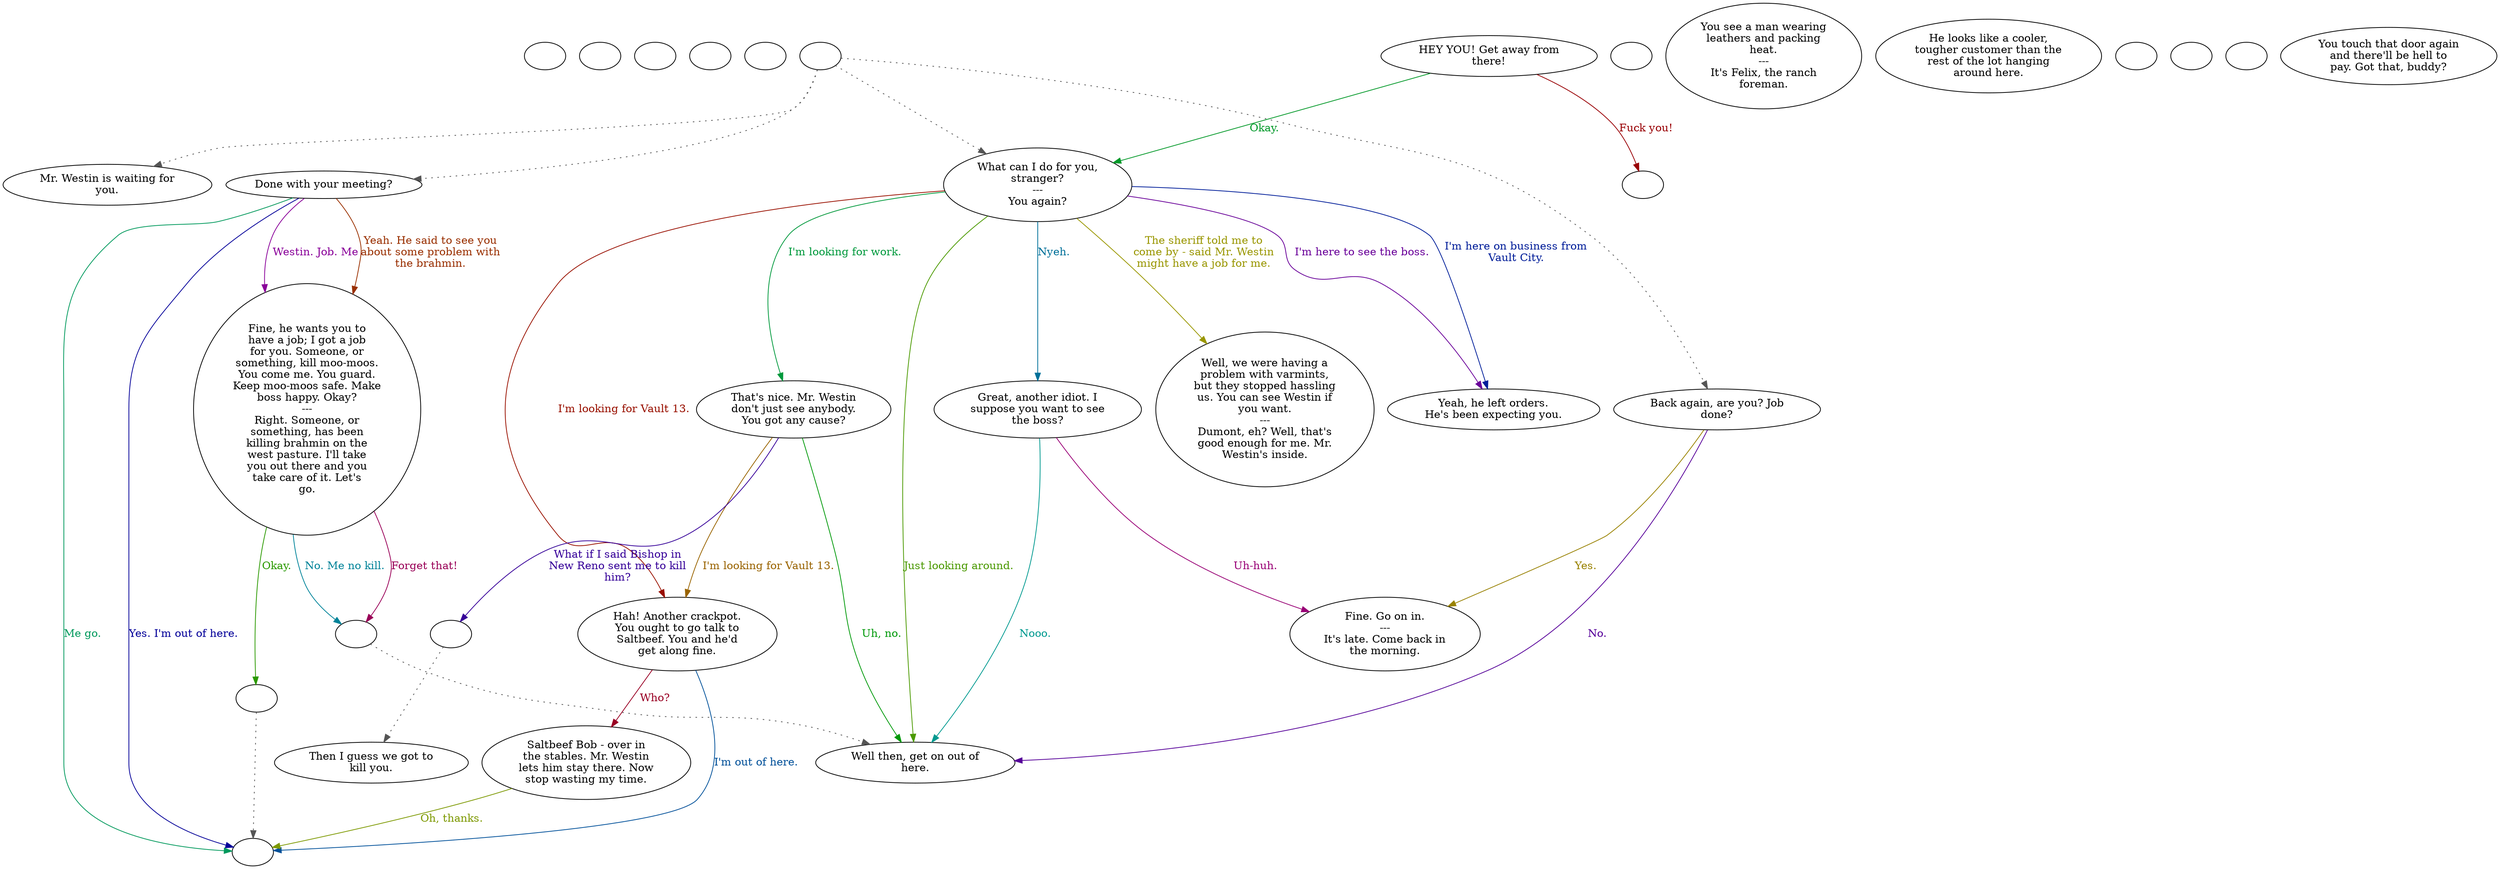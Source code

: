 digraph scfelix {
  "checkPartyMembersNearDoor" [style=filled       fillcolor="#FFFFFF"       color="#000000"]
  "checkPartyMembersNearDoor" [label=""]
  "getTimeBit" [style=filled       fillcolor="#FFFFFF"       color="#000000"]
  "getTimeBit" [label=""]
  "start" [style=filled       fillcolor="#FFFFFF"       color="#000000"]
  "start" [label=""]
  "critter_p_proc" [style=filled       fillcolor="#FFFFFF"       color="#000000"]
  "critter_p_proc" [label=""]
  "pickup_p_proc" [style=filled       fillcolor="#FFFFFF"       color="#000000"]
  "pickup_p_proc" [label=""]
  "talk_p_proc" [style=filled       fillcolor="#FFFFFF"       color="#000000"]
  "talk_p_proc" -> "Node010" [style=dotted color="#555555"]
  "talk_p_proc" -> "Node012" [style=dotted color="#555555"]
  "talk_p_proc" -> "Node015" [style=dotted color="#555555"]
  "talk_p_proc" -> "Node001" [style=dotted color="#555555"]
  "talk_p_proc" [label=""]
  "destroy_p_proc" [style=filled       fillcolor="#FFFFFF"       color="#000000"]
  "destroy_p_proc" [label=""]
  "look_at_p_proc" [style=filled       fillcolor="#FFFFFF"       color="#000000"]
  "look_at_p_proc" [label="You see a man wearing\nleathers and packing\nheat.\n---\nIt's Felix, the ranch\nforeman."]
  "description_p_proc" [style=filled       fillcolor="#FFFFFF"       color="#000000"]
  "description_p_proc" [label="He looks like a cooler,\ntougher customer than the\nrest of the lot hanging\naround here."]
  "use_skill_on_p_proc" [style=filled       fillcolor="#FFFFFF"       color="#000000"]
  "use_skill_on_p_proc" [label=""]
  "damage_p_proc" [style=filled       fillcolor="#FFFFFF"       color="#000000"]
  "damage_p_proc" [label=""]
  "map_enter_p_proc" [style=filled       fillcolor="#FFFFFF"       color="#000000"]
  "map_enter_p_proc" [label=""]
  "Node998" [style=filled       fillcolor="#FFFFFF"       color="#000000"]
  "Node998" [label=""]
  "Node999" [style=filled       fillcolor="#FFFFFF"       color="#000000"]
  "Node999" [label=""]
  "Node001" [style=filled       fillcolor="#FFFFFF"       color="#000000"]
  "Node001" [label="What can I do for you,\nstranger?\n---\nYou again?"]
  "Node001" -> "Node002" [label="Nyeh." color="#007099" fontcolor="#007099"]
  "Node001" -> "Node005" [label="The sheriff told me to\ncome by - said Mr. Westin\nmight have a job for me." color="#999600" fontcolor="#999600"]
  "Node001" -> "Node013" [label="I'm here to see the boss." color="#690099" fontcolor="#690099"]
  "Node001" -> "Node006" [label="I'm looking for work." color="#00993C" fontcolor="#00993C"]
  "Node001" -> "Node007" [label="I'm looking for Vault 13." color="#991000" fontcolor="#991000"]
  "Node001" -> "Node013" [label="I'm here on business from\nVault City." color="#001D99" fontcolor="#001D99"]
  "Node001" -> "Node004" [label="Just looking around." color="#4A9900" fontcolor="#4A9900"]
  "Node002" [style=filled       fillcolor="#FFFFFF"       color="#000000"]
  "Node002" [label="Great, another idiot. I\nsuppose you want to see\nthe boss?"]
  "Node002" -> "Node003" [label="Uh-huh." color="#990076" fontcolor="#990076"]
  "Node002" -> "Node004" [label="Nooo." color="#00998F" fontcolor="#00998F"]
  "Node003" [style=filled       fillcolor="#FFFFFF"       color="#000000"]
  "Node003" [label="Fine. Go on in.\n---\nIt's late. Come back in\nthe morning."]
  "Node004" [style=filled       fillcolor="#FFFFFF"       color="#000000"]
  "Node004" [label="Well then, get on out of\nhere."]
  "Node005" [style=filled       fillcolor="#FFFFFF"       color="#000000"]
  "Node005" [label="Well, we were having a\nproblem with varmints,\nbut they stopped hassling\nus. You can see Westin if\nyou want.\n---\nDumont, eh? Well, that's\ngood enough for me. Mr.\nWestin's inside."]
  "Node006" [style=filled       fillcolor="#FFFFFF"       color="#000000"]
  "Node006" [label="That's nice. Mr. Westin\ndon't just see anybody.\nYou got any cause?"]
  "Node006" -> "Node007" [label="I'm looking for Vault 13." color="#996300" fontcolor="#996300"]
  "Node006" -> "Node009a" [label="What if I said Bishop in\nNew Reno sent me to kill\nhim?" color="#360099" fontcolor="#360099"]
  "Node006" -> "Node004" [label="Uh, no." color="#009909" fontcolor="#009909"]
  "Node007" [style=filled       fillcolor="#FFFFFF"       color="#000000"]
  "Node007" [label="Hah! Another crackpot.\nYou ought to go talk to\nSaltbeef. You and he'd\nget along fine."]
  "Node007" -> "Node008" [label="Who?" color="#990023" fontcolor="#990023"]
  "Node007" -> "Node999" [label="I'm out of here." color="#005099" fontcolor="#005099"]
  "Node008" [style=filled       fillcolor="#FFFFFF"       color="#000000"]
  "Node008" [label="Saltbeef Bob - over in\nthe stables. Mr. Westin\nlets him stay there. Now\nstop wasting my time."]
  "Node008" -> "Node999" [label="Oh, thanks." color="#7D9900" fontcolor="#7D9900"]
  "Node009" [style=filled       fillcolor="#FFFFFF"       color="#000000"]
  "Node009" [label="Then I guess we got to\nkill you."]
  "Node010" [style=filled       fillcolor="#FFFFFF"       color="#000000"]
  "Node010" [label="Done with your meeting?"]
  "Node010" -> "Node011" [label="Westin. Job. Me" color="#890099" fontcolor="#890099"]
  "Node010" -> "Node999" [label="Me go." color="#00995C" fontcolor="#00995C"]
  "Node010" -> "Node011" [label="Yeah. He said to see you\nabout some problem with\nthe brahmin." color="#992F00" fontcolor="#992F00"]
  "Node010" -> "Node999" [label="Yes. I'm out of here." color="#030099" fontcolor="#030099"]
  "Node011" [style=filled       fillcolor="#FFFFFF"       color="#000000"]
  "Node011" [label="Fine, he wants you to\nhave a job; I got a job\nfor you. Someone, or\nsomething, kill moo-moos.\nYou come me. You guard.\nKeep moo-moos safe. Make\nboss happy. Okay?\n---\nRight. Someone, or\nsomething, has been\nkilling brahmin on the\nwest pasture. I'll take\nyou out there and you\ntake care of it. Let's\ngo."]
  "Node011" -> "NodeTele" [label="Okay." color="#2A9900" fontcolor="#2A9900"]
  "Node011" -> "Node004a" [label="Forget that!" color="#990057" fontcolor="#990057"]
  "Node011" -> "Node004a" [label="No. Me no kill." color="#008399" fontcolor="#008399"]
  "Node012" [style=filled       fillcolor="#FFFFFF"       color="#000000"]
  "Node012" [label="Back again, are you? Job\ndone?"]
  "Node012" -> "Node003" [label="Yes." color="#998200" fontcolor="#998200"]
  "Node012" -> "Node004" [label="No." color="#560099" fontcolor="#560099"]
  "Node013" [style=filled       fillcolor="#FFFFFF"       color="#000000"]
  "Node013" [label="Yeah, he left orders.\nHe's been expecting you."]
  "Node014" [style=filled       fillcolor="#FFFFFF"       color="#000000"]
  "Node014" [label="HEY YOU! Get away from\nthere!"]
  "Node014" -> "Node001" [label="Okay." color="#009929" fontcolor="#009929"]
  "Node014" -> "Node998" [label="Fuck you!" color="#990004" fontcolor="#990004"]
  "Node015" [style=filled       fillcolor="#FFFFFF"       color="#000000"]
  "Node015" [label="Mr. Westin is waiting for\nyou."]
  "timed_event_p_proc" [style=filled       fillcolor="#FFFFFF"       color="#000000"]
  "timed_event_p_proc" [label="You touch that door again\nand there'll be hell to\npay. Got that, buddy?"]
  "Node009a" [style=filled       fillcolor="#FFFFFF"       color="#000000"]
  "Node009a" -> "Node009" [style=dotted color="#555555"]
  "Node009a" [label=""]
  "NodeTele" [style=filled       fillcolor="#FFFFFF"       color="#000000"]
  "NodeTele" -> "Node999" [style=dotted color="#555555"]
  "NodeTele" [label=""]
  "Node004a" [style=filled       fillcolor="#FFFFFF"       color="#000000"]
  "Node004a" -> "Node004" [style=dotted color="#555555"]
  "Node004a" [label=""]
}